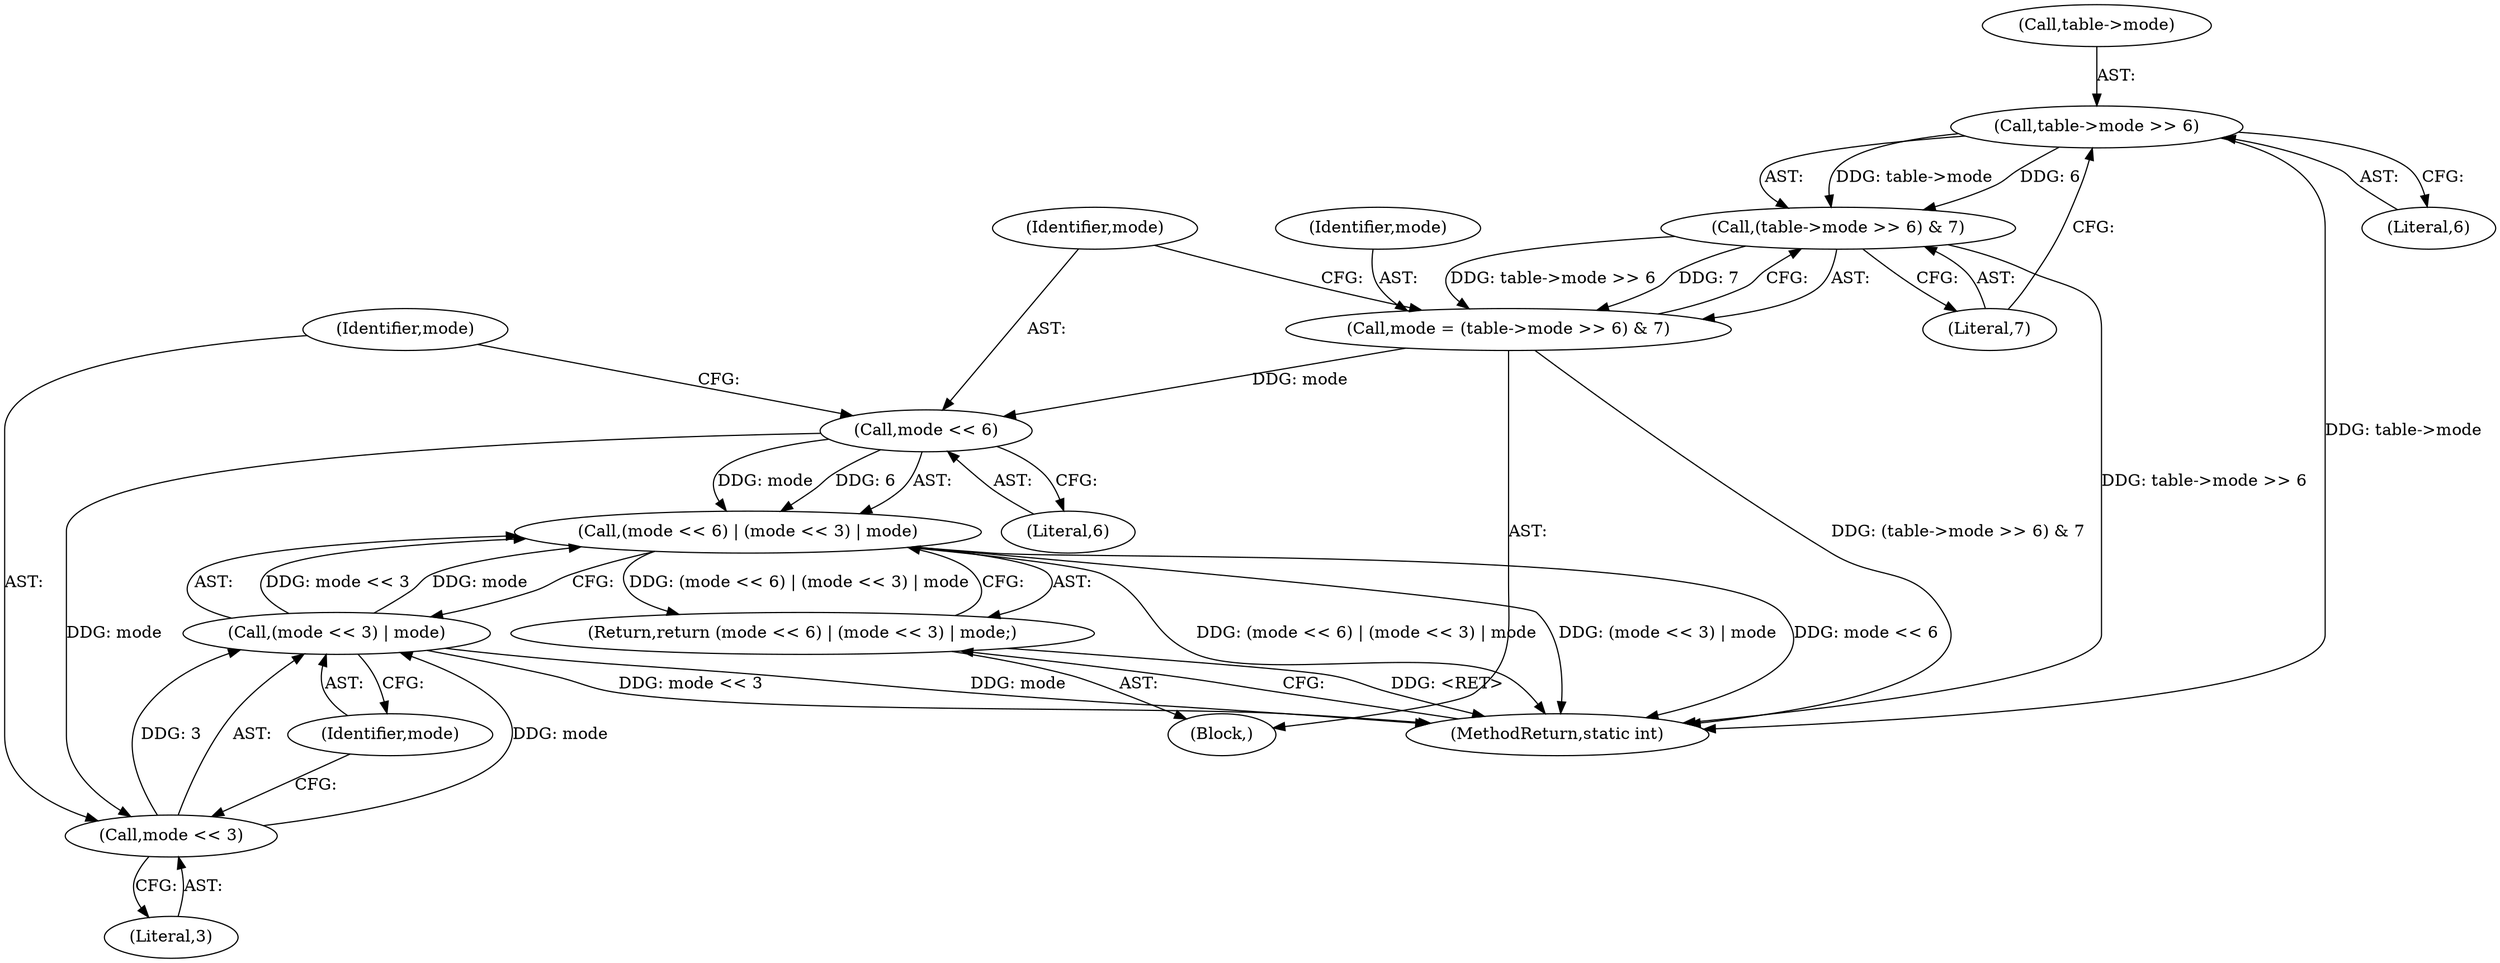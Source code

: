 digraph "0_linux_2433c8f094a008895e66f25bd1773cdb01c91d01@pointer" {
"1000137" [label="(Call,table->mode >> 6)"];
"1000136" [label="(Call,(table->mode >> 6) & 7)"];
"1000134" [label="(Call,mode = (table->mode >> 6) & 7)"];
"1000145" [label="(Call,mode << 6)"];
"1000144" [label="(Call,(mode << 6) | (mode << 3) | mode)"];
"1000143" [label="(Return,return (mode << 6) | (mode << 3) | mode;)"];
"1000149" [label="(Call,mode << 3)"];
"1000148" [label="(Call,(mode << 3) | mode)"];
"1000150" [label="(Identifier,mode)"];
"1000142" [label="(Literal,7)"];
"1000151" [label="(Literal,3)"];
"1000135" [label="(Identifier,mode)"];
"1000177" [label="(MethodReturn,static int)"];
"1000149" [label="(Call,mode << 3)"];
"1000144" [label="(Call,(mode << 6) | (mode << 3) | mode)"];
"1000147" [label="(Literal,6)"];
"1000145" [label="(Call,mode << 6)"];
"1000148" [label="(Call,(mode << 3) | mode)"];
"1000132" [label="(Block,)"];
"1000146" [label="(Identifier,mode)"];
"1000137" [label="(Call,table->mode >> 6)"];
"1000152" [label="(Identifier,mode)"];
"1000134" [label="(Call,mode = (table->mode >> 6) & 7)"];
"1000141" [label="(Literal,6)"];
"1000138" [label="(Call,table->mode)"];
"1000136" [label="(Call,(table->mode >> 6) & 7)"];
"1000143" [label="(Return,return (mode << 6) | (mode << 3) | mode;)"];
"1000137" -> "1000136"  [label="AST: "];
"1000137" -> "1000141"  [label="CFG: "];
"1000138" -> "1000137"  [label="AST: "];
"1000141" -> "1000137"  [label="AST: "];
"1000142" -> "1000137"  [label="CFG: "];
"1000137" -> "1000177"  [label="DDG: table->mode"];
"1000137" -> "1000136"  [label="DDG: table->mode"];
"1000137" -> "1000136"  [label="DDG: 6"];
"1000136" -> "1000134"  [label="AST: "];
"1000136" -> "1000142"  [label="CFG: "];
"1000142" -> "1000136"  [label="AST: "];
"1000134" -> "1000136"  [label="CFG: "];
"1000136" -> "1000177"  [label="DDG: table->mode >> 6"];
"1000136" -> "1000134"  [label="DDG: table->mode >> 6"];
"1000136" -> "1000134"  [label="DDG: 7"];
"1000134" -> "1000132"  [label="AST: "];
"1000135" -> "1000134"  [label="AST: "];
"1000146" -> "1000134"  [label="CFG: "];
"1000134" -> "1000177"  [label="DDG: (table->mode >> 6) & 7"];
"1000134" -> "1000145"  [label="DDG: mode"];
"1000145" -> "1000144"  [label="AST: "];
"1000145" -> "1000147"  [label="CFG: "];
"1000146" -> "1000145"  [label="AST: "];
"1000147" -> "1000145"  [label="AST: "];
"1000150" -> "1000145"  [label="CFG: "];
"1000145" -> "1000144"  [label="DDG: mode"];
"1000145" -> "1000144"  [label="DDG: 6"];
"1000145" -> "1000149"  [label="DDG: mode"];
"1000144" -> "1000143"  [label="AST: "];
"1000144" -> "1000148"  [label="CFG: "];
"1000148" -> "1000144"  [label="AST: "];
"1000143" -> "1000144"  [label="CFG: "];
"1000144" -> "1000177"  [label="DDG: (mode << 6) | (mode << 3) | mode"];
"1000144" -> "1000177"  [label="DDG: (mode << 3) | mode"];
"1000144" -> "1000177"  [label="DDG: mode << 6"];
"1000144" -> "1000143"  [label="DDG: (mode << 6) | (mode << 3) | mode"];
"1000148" -> "1000144"  [label="DDG: mode << 3"];
"1000148" -> "1000144"  [label="DDG: mode"];
"1000143" -> "1000132"  [label="AST: "];
"1000177" -> "1000143"  [label="CFG: "];
"1000143" -> "1000177"  [label="DDG: <RET>"];
"1000149" -> "1000148"  [label="AST: "];
"1000149" -> "1000151"  [label="CFG: "];
"1000150" -> "1000149"  [label="AST: "];
"1000151" -> "1000149"  [label="AST: "];
"1000152" -> "1000149"  [label="CFG: "];
"1000149" -> "1000148"  [label="DDG: mode"];
"1000149" -> "1000148"  [label="DDG: 3"];
"1000148" -> "1000152"  [label="CFG: "];
"1000152" -> "1000148"  [label="AST: "];
"1000148" -> "1000177"  [label="DDG: mode"];
"1000148" -> "1000177"  [label="DDG: mode << 3"];
}
